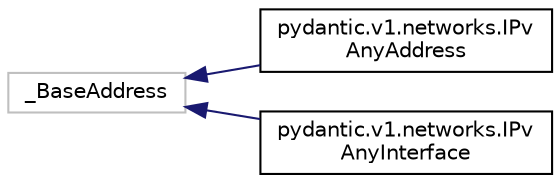 digraph "Graphical Class Hierarchy"
{
 // LATEX_PDF_SIZE
  edge [fontname="Helvetica",fontsize="10",labelfontname="Helvetica",labelfontsize="10"];
  node [fontname="Helvetica",fontsize="10",shape=record];
  rankdir="LR";
  Node14807 [label="_BaseAddress",height=0.2,width=0.4,color="grey75", fillcolor="white", style="filled",tooltip=" "];
  Node14807 -> Node0 [dir="back",color="midnightblue",fontsize="10",style="solid",fontname="Helvetica"];
  Node0 [label="pydantic.v1.networks.IPv\lAnyAddress",height=0.2,width=0.4,color="black", fillcolor="white", style="filled",URL="$classpydantic_1_1v1_1_1networks_1_1IPvAnyAddress.html",tooltip=" "];
  Node14807 -> Node14809 [dir="back",color="midnightblue",fontsize="10",style="solid",fontname="Helvetica"];
  Node14809 [label="pydantic.v1.networks.IPv\lAnyInterface",height=0.2,width=0.4,color="black", fillcolor="white", style="filled",URL="$classpydantic_1_1v1_1_1networks_1_1IPvAnyInterface.html",tooltip=" "];
}
